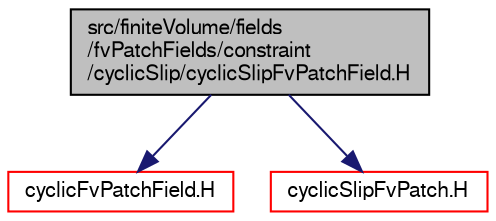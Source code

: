 digraph "src/finiteVolume/fields/fvPatchFields/constraint/cyclicSlip/cyclicSlipFvPatchField.H"
{
  bgcolor="transparent";
  edge [fontname="FreeSans",fontsize="10",labelfontname="FreeSans",labelfontsize="10"];
  node [fontname="FreeSans",fontsize="10",shape=record];
  Node0 [label="src/finiteVolume/fields\l/fvPatchFields/constraint\l/cyclicSlip/cyclicSlipFvPatchField.H",height=0.2,width=0.4,color="black", fillcolor="grey75", style="filled", fontcolor="black"];
  Node0 -> Node1 [color="midnightblue",fontsize="10",style="solid",fontname="FreeSans"];
  Node1 [label="cyclicFvPatchField.H",height=0.2,width=0.4,color="red",URL="$a01556.html"];
  Node0 -> Node214 [color="midnightblue",fontsize="10",style="solid",fontname="FreeSans"];
  Node214 [label="cyclicSlipFvPatch.H",height=0.2,width=0.4,color="red",URL="$a03602.html"];
}
